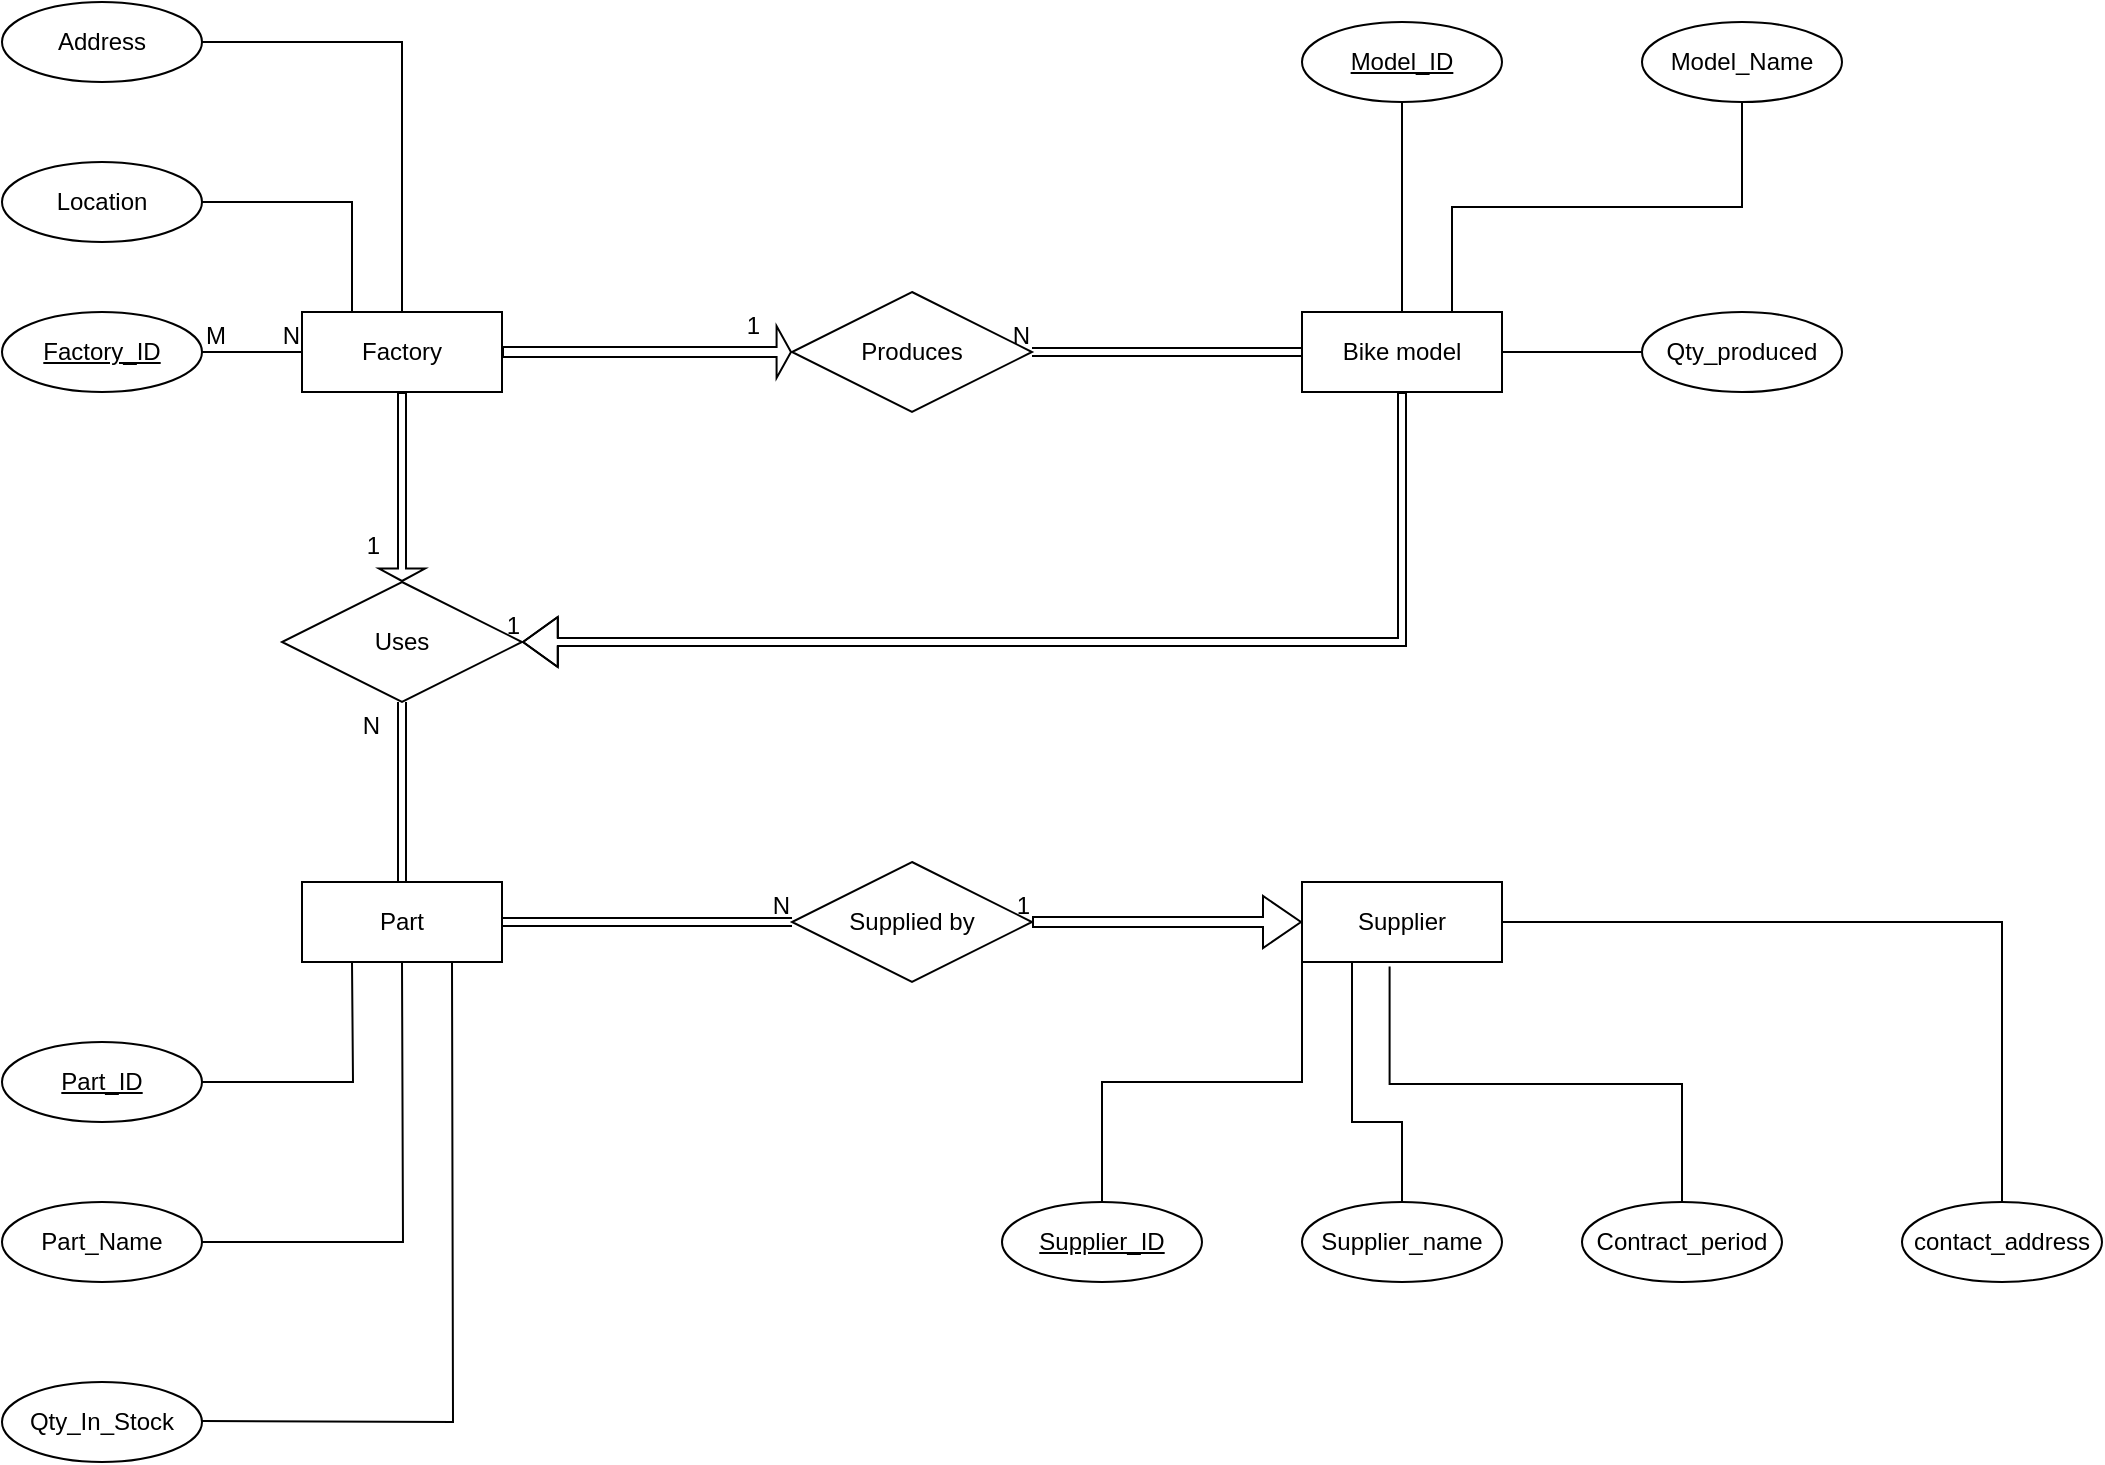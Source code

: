 <mxfile version="24.3.1" type="github">
  <diagram id="R2lEEEUBdFMjLlhIrx00" name="Page-1">
    <mxGraphModel dx="1846" dy="582" grid="1" gridSize="10" guides="1" tooltips="1" connect="1" arrows="1" fold="1" page="1" pageScale="1" pageWidth="850" pageHeight="1100" math="0" shadow="0" extFonts="Permanent Marker^https://fonts.googleapis.com/css?family=Permanent+Marker">
      <root>
        <mxCell id="0" />
        <mxCell id="1" parent="0" />
        <mxCell id="lG-DeSuz2KqsoeOrAYIB-4" value="Factory" style="whiteSpace=wrap;html=1;align=center;" vertex="1" parent="1">
          <mxGeometry x="120" y="235" width="100" height="40" as="geometry" />
        </mxCell>
        <mxCell id="lG-DeSuz2KqsoeOrAYIB-5" value="Bike model" style="whiteSpace=wrap;html=1;align=center;" vertex="1" parent="1">
          <mxGeometry x="620" y="235" width="100" height="40" as="geometry" />
        </mxCell>
        <mxCell id="lG-DeSuz2KqsoeOrAYIB-6" value="Supplier" style="whiteSpace=wrap;html=1;align=center;" vertex="1" parent="1">
          <mxGeometry x="620" y="520" width="100" height="40" as="geometry" />
        </mxCell>
        <mxCell id="lG-DeSuz2KqsoeOrAYIB-8" value="Supplied by" style="shape=rhombus;perimeter=rhombusPerimeter;whiteSpace=wrap;html=1;align=center;" vertex="1" parent="1">
          <mxGeometry x="365" y="510" width="120" height="60" as="geometry" />
        </mxCell>
        <mxCell id="lG-DeSuz2KqsoeOrAYIB-9" value="Uses" style="shape=rhombus;perimeter=rhombusPerimeter;whiteSpace=wrap;html=1;align=center;" vertex="1" parent="1">
          <mxGeometry x="110" y="370" width="120" height="60" as="geometry" />
        </mxCell>
        <mxCell id="lG-DeSuz2KqsoeOrAYIB-3" value="Produces" style="shape=rhombus;perimeter=rhombusPerimeter;whiteSpace=wrap;html=1;align=center;" vertex="1" parent="1">
          <mxGeometry x="365" y="225" width="120" height="60" as="geometry" />
        </mxCell>
        <mxCell id="lG-DeSuz2KqsoeOrAYIB-11" value="" style="shape=flexArrow;html=1;rounded=0;entryX=0;entryY=0.5;entryDx=0;entryDy=0;exitX=1;exitY=0.5;exitDx=0;exitDy=0;width=5;endSize=2.07;" edge="1" parent="1" source="lG-DeSuz2KqsoeOrAYIB-4" target="lG-DeSuz2KqsoeOrAYIB-3">
          <mxGeometry relative="1" as="geometry">
            <mxPoint x="510" y="440" as="sourcePoint" />
            <mxPoint x="350" y="440" as="targetPoint" />
          </mxGeometry>
        </mxCell>
        <mxCell id="lG-DeSuz2KqsoeOrAYIB-12" value="1" style="resizable=0;html=1;whiteSpace=wrap;align=right;verticalAlign=bottom;" connectable="0" vertex="1" parent="lG-DeSuz2KqsoeOrAYIB-11">
          <mxGeometry x="1" relative="1" as="geometry">
            <mxPoint x="-15" y="-5" as="offset" />
          </mxGeometry>
        </mxCell>
        <mxCell id="lG-DeSuz2KqsoeOrAYIB-13" value="" style="endArrow=none;html=1;rounded=0;exitX=0;exitY=0.5;exitDx=0;exitDy=0;entryX=1;entryY=0.5;entryDx=0;entryDy=0;shape=link;" edge="1" parent="1" source="lG-DeSuz2KqsoeOrAYIB-5" target="lG-DeSuz2KqsoeOrAYIB-3">
          <mxGeometry relative="1" as="geometry">
            <mxPoint x="350" y="440" as="sourcePoint" />
            <mxPoint x="510" y="440" as="targetPoint" />
          </mxGeometry>
        </mxCell>
        <mxCell id="lG-DeSuz2KqsoeOrAYIB-14" value="N" style="resizable=0;html=1;whiteSpace=wrap;align=right;verticalAlign=bottom;" connectable="0" vertex="1" parent="lG-DeSuz2KqsoeOrAYIB-13">
          <mxGeometry x="1" relative="1" as="geometry" />
        </mxCell>
        <mxCell id="lG-DeSuz2KqsoeOrAYIB-15" value="" style="shape=flexArrow;html=1;rounded=0;entryX=0.5;entryY=0;entryDx=0;entryDy=0;strokeWidth=1;endArrow=block;endFill=0;startArrow=none;startFill=0;endWidth=18;endSize=1.73;width=4;exitX=0.5;exitY=1;exitDx=0;exitDy=0;" edge="1" parent="1" source="lG-DeSuz2KqsoeOrAYIB-4" target="lG-DeSuz2KqsoeOrAYIB-9">
          <mxGeometry relative="1" as="geometry">
            <mxPoint x="220" y="300" as="sourcePoint" />
            <mxPoint x="510" y="440" as="targetPoint" />
          </mxGeometry>
        </mxCell>
        <mxCell id="lG-DeSuz2KqsoeOrAYIB-16" value="1" style="resizable=0;html=1;whiteSpace=wrap;align=right;verticalAlign=bottom;" connectable="0" vertex="1" parent="lG-DeSuz2KqsoeOrAYIB-15">
          <mxGeometry x="1" relative="1" as="geometry">
            <mxPoint x="-10" y="-10" as="offset" />
          </mxGeometry>
        </mxCell>
        <mxCell id="lG-DeSuz2KqsoeOrAYIB-17" value="" style="shape=link;html=1;rounded=0;exitX=0.5;exitY=0;exitDx=0;exitDy=0;entryX=0.5;entryY=1;entryDx=0;entryDy=0;" edge="1" parent="1" target="lG-DeSuz2KqsoeOrAYIB-9">
          <mxGeometry relative="1" as="geometry">
            <mxPoint x="170" y="520" as="sourcePoint" />
            <mxPoint x="510" y="440" as="targetPoint" />
          </mxGeometry>
        </mxCell>
        <mxCell id="lG-DeSuz2KqsoeOrAYIB-18" value="N" style="resizable=0;html=1;whiteSpace=wrap;align=right;verticalAlign=bottom;" connectable="0" vertex="1" parent="lG-DeSuz2KqsoeOrAYIB-17">
          <mxGeometry x="1" relative="1" as="geometry">
            <mxPoint x="-10" y="20" as="offset" />
          </mxGeometry>
        </mxCell>
        <mxCell id="lG-DeSuz2KqsoeOrAYIB-20" value="" style="shape=link;html=1;rounded=0;exitX=1;exitY=0.5;exitDx=0;exitDy=0;entryX=0;entryY=0.5;entryDx=0;entryDy=0;" edge="1" parent="1" target="lG-DeSuz2KqsoeOrAYIB-8">
          <mxGeometry relative="1" as="geometry">
            <mxPoint x="220" y="540" as="sourcePoint" />
            <mxPoint x="510" y="440" as="targetPoint" />
          </mxGeometry>
        </mxCell>
        <mxCell id="lG-DeSuz2KqsoeOrAYIB-21" value="N" style="resizable=0;html=1;whiteSpace=wrap;align=right;verticalAlign=bottom;" connectable="0" vertex="1" parent="lG-DeSuz2KqsoeOrAYIB-20">
          <mxGeometry x="1" relative="1" as="geometry" />
        </mxCell>
        <mxCell id="lG-DeSuz2KqsoeOrAYIB-22" value="" style="shape=flexArrow;html=1;rounded=0;entryX=1;entryY=0.5;entryDx=0;entryDy=0;exitX=0;exitY=0.5;exitDx=0;exitDy=0;width=5;endSize=4.2;startArrow=block;endArrow=none;endFill=0;" edge="1" parent="1" source="lG-DeSuz2KqsoeOrAYIB-6" target="lG-DeSuz2KqsoeOrAYIB-8">
          <mxGeometry relative="1" as="geometry">
            <mxPoint x="350" y="440" as="sourcePoint" />
            <mxPoint x="510" y="440" as="targetPoint" />
          </mxGeometry>
        </mxCell>
        <mxCell id="lG-DeSuz2KqsoeOrAYIB-23" value="1" style="resizable=0;html=1;whiteSpace=wrap;align=right;verticalAlign=bottom;" connectable="0" vertex="1" parent="lG-DeSuz2KqsoeOrAYIB-22">
          <mxGeometry x="1" relative="1" as="geometry" />
        </mxCell>
        <mxCell id="lG-DeSuz2KqsoeOrAYIB-25" value="" style="shape=flexArrow;html=1;rounded=0;entryX=1;entryY=0.5;entryDx=0;entryDy=0;exitX=0.5;exitY=1;exitDx=0;exitDy=0;edgeStyle=orthogonalEdgeStyle;width=4;endSize=5.47;" edge="1" parent="1" source="lG-DeSuz2KqsoeOrAYIB-5" target="lG-DeSuz2KqsoeOrAYIB-9">
          <mxGeometry relative="1" as="geometry">
            <mxPoint x="350" y="440" as="sourcePoint" />
            <mxPoint x="510" y="440" as="targetPoint" />
          </mxGeometry>
        </mxCell>
        <mxCell id="lG-DeSuz2KqsoeOrAYIB-26" value="1" style="resizable=0;html=1;whiteSpace=wrap;align=right;verticalAlign=bottom;" connectable="0" vertex="1" parent="lG-DeSuz2KqsoeOrAYIB-25">
          <mxGeometry x="1" relative="1" as="geometry" />
        </mxCell>
        <mxCell id="lG-DeSuz2KqsoeOrAYIB-27" value="Factory_ID" style="ellipse;whiteSpace=wrap;html=1;align=center;fontStyle=4;" vertex="1" parent="1">
          <mxGeometry x="-30" y="235" width="100" height="40" as="geometry" />
        </mxCell>
        <mxCell id="lG-DeSuz2KqsoeOrAYIB-28" value="" style="endArrow=none;html=1;rounded=0;exitX=1;exitY=0.5;exitDx=0;exitDy=0;entryX=0;entryY=0.5;entryDx=0;entryDy=0;" edge="1" parent="1" source="lG-DeSuz2KqsoeOrAYIB-27" target="lG-DeSuz2KqsoeOrAYIB-4">
          <mxGeometry relative="1" as="geometry">
            <mxPoint x="350" y="340" as="sourcePoint" />
            <mxPoint x="510" y="340" as="targetPoint" />
          </mxGeometry>
        </mxCell>
        <mxCell id="lG-DeSuz2KqsoeOrAYIB-29" value="M" style="resizable=0;html=1;whiteSpace=wrap;align=left;verticalAlign=bottom;" connectable="0" vertex="1" parent="lG-DeSuz2KqsoeOrAYIB-28">
          <mxGeometry x="-1" relative="1" as="geometry" />
        </mxCell>
        <mxCell id="lG-DeSuz2KqsoeOrAYIB-30" value="N" style="resizable=0;html=1;whiteSpace=wrap;align=right;verticalAlign=bottom;" connectable="0" vertex="1" parent="lG-DeSuz2KqsoeOrAYIB-28">
          <mxGeometry x="1" relative="1" as="geometry" />
        </mxCell>
        <mxCell id="lG-DeSuz2KqsoeOrAYIB-32" value="Location" style="ellipse;whiteSpace=wrap;html=1;align=center;" vertex="1" parent="1">
          <mxGeometry x="-30" y="160" width="100" height="40" as="geometry" />
        </mxCell>
        <mxCell id="lG-DeSuz2KqsoeOrAYIB-33" value="Address" style="ellipse;whiteSpace=wrap;html=1;align=center;" vertex="1" parent="1">
          <mxGeometry x="-30" y="80" width="100" height="40" as="geometry" />
        </mxCell>
        <mxCell id="lG-DeSuz2KqsoeOrAYIB-35" value="" style="endArrow=none;html=1;rounded=0;exitX=1;exitY=0.5;exitDx=0;exitDy=0;entryX=0.25;entryY=0;entryDx=0;entryDy=0;edgeStyle=orthogonalEdgeStyle;" edge="1" parent="1" source="lG-DeSuz2KqsoeOrAYIB-32" target="lG-DeSuz2KqsoeOrAYIB-4">
          <mxGeometry relative="1" as="geometry">
            <mxPoint x="350" y="340" as="sourcePoint" />
            <mxPoint x="510" y="340" as="targetPoint" />
          </mxGeometry>
        </mxCell>
        <mxCell id="lG-DeSuz2KqsoeOrAYIB-36" value="" style="endArrow=none;html=1;rounded=0;exitX=1;exitY=0.5;exitDx=0;exitDy=0;entryX=0.5;entryY=0;entryDx=0;entryDy=0;edgeStyle=orthogonalEdgeStyle;" edge="1" parent="1" source="lG-DeSuz2KqsoeOrAYIB-33" target="lG-DeSuz2KqsoeOrAYIB-4">
          <mxGeometry relative="1" as="geometry">
            <mxPoint x="350" y="340" as="sourcePoint" />
            <mxPoint x="510" y="340" as="targetPoint" />
          </mxGeometry>
        </mxCell>
        <mxCell id="lG-DeSuz2KqsoeOrAYIB-37" value="Part_ID" style="ellipse;whiteSpace=wrap;html=1;align=center;fontStyle=4;" vertex="1" parent="1">
          <mxGeometry x="-30" y="600" width="100" height="40" as="geometry" />
        </mxCell>
        <mxCell id="lG-DeSuz2KqsoeOrAYIB-38" value="Part_Name" style="ellipse;whiteSpace=wrap;html=1;align=center;" vertex="1" parent="1">
          <mxGeometry x="-30" y="680" width="100" height="40" as="geometry" />
        </mxCell>
        <mxCell id="lG-DeSuz2KqsoeOrAYIB-39" value="Qty_In_Stock" style="ellipse;whiteSpace=wrap;html=1;align=center;" vertex="1" parent="1">
          <mxGeometry x="-30" y="770" width="100" height="40" as="geometry" />
        </mxCell>
        <mxCell id="lG-DeSuz2KqsoeOrAYIB-40" value="" style="endArrow=none;html=1;rounded=0;exitX=1;exitY=0.5;exitDx=0;exitDy=0;entryX=0.25;entryY=1;entryDx=0;entryDy=0;edgeStyle=orthogonalEdgeStyle;" edge="1" parent="1" source="lG-DeSuz2KqsoeOrAYIB-37">
          <mxGeometry relative="1" as="geometry">
            <mxPoint x="350" y="740" as="sourcePoint" />
            <mxPoint x="145" y="560" as="targetPoint" />
          </mxGeometry>
        </mxCell>
        <mxCell id="lG-DeSuz2KqsoeOrAYIB-42" value="" style="endArrow=none;html=1;rounded=0;exitX=1;exitY=0.5;exitDx=0;exitDy=0;entryX=0.5;entryY=1;entryDx=0;entryDy=0;edgeStyle=orthogonalEdgeStyle;" edge="1" parent="1" source="lG-DeSuz2KqsoeOrAYIB-38">
          <mxGeometry relative="1" as="geometry">
            <mxPoint x="350" y="740" as="sourcePoint" />
            <mxPoint x="170" y="560" as="targetPoint" />
          </mxGeometry>
        </mxCell>
        <mxCell id="lG-DeSuz2KqsoeOrAYIB-43" value="" style="endArrow=none;html=1;rounded=0;entryX=0.75;entryY=1;entryDx=0;entryDy=0;edgeStyle=orthogonalEdgeStyle;" edge="1" parent="1">
          <mxGeometry relative="1" as="geometry">
            <mxPoint x="70" y="789.5" as="sourcePoint" />
            <mxPoint x="195" y="560" as="targetPoint" />
          </mxGeometry>
        </mxCell>
        <mxCell id="lG-DeSuz2KqsoeOrAYIB-45" value="Supplier_name" style="ellipse;whiteSpace=wrap;html=1;align=center;" vertex="1" parent="1">
          <mxGeometry x="620" y="680" width="100" height="40" as="geometry" />
        </mxCell>
        <mxCell id="lG-DeSuz2KqsoeOrAYIB-46" value="Supplier_ID" style="ellipse;whiteSpace=wrap;html=1;align=center;fontStyle=4;" vertex="1" parent="1">
          <mxGeometry x="470" y="680" width="100" height="40" as="geometry" />
        </mxCell>
        <mxCell id="lG-DeSuz2KqsoeOrAYIB-47" value="Contract_period" style="ellipse;whiteSpace=wrap;html=1;align=center;" vertex="1" parent="1">
          <mxGeometry x="760" y="680" width="100" height="40" as="geometry" />
        </mxCell>
        <mxCell id="lG-DeSuz2KqsoeOrAYIB-48" value="contact_address" style="ellipse;whiteSpace=wrap;html=1;align=center;" vertex="1" parent="1">
          <mxGeometry x="920" y="680" width="100" height="40" as="geometry" />
        </mxCell>
        <mxCell id="lG-DeSuz2KqsoeOrAYIB-49" value="" style="endArrow=none;html=1;rounded=0;exitX=0.5;exitY=0;exitDx=0;exitDy=0;entryX=0;entryY=1;entryDx=0;entryDy=0;edgeStyle=orthogonalEdgeStyle;" edge="1" parent="1" source="lG-DeSuz2KqsoeOrAYIB-46" target="lG-DeSuz2KqsoeOrAYIB-6">
          <mxGeometry relative="1" as="geometry">
            <mxPoint x="840" y="540" as="sourcePoint" />
            <mxPoint x="1000" y="540" as="targetPoint" />
          </mxGeometry>
        </mxCell>
        <mxCell id="lG-DeSuz2KqsoeOrAYIB-50" value="" style="endArrow=none;html=1;rounded=0;exitX=0.5;exitY=0;exitDx=0;exitDy=0;entryX=0.25;entryY=1;entryDx=0;entryDy=0;edgeStyle=orthogonalEdgeStyle;" edge="1" parent="1" source="lG-DeSuz2KqsoeOrAYIB-45" target="lG-DeSuz2KqsoeOrAYIB-6">
          <mxGeometry relative="1" as="geometry">
            <mxPoint x="840" y="540" as="sourcePoint" />
            <mxPoint x="1000" y="540" as="targetPoint" />
            <Array as="points">
              <mxPoint x="670" y="640" />
              <mxPoint x="645" y="640" />
            </Array>
          </mxGeometry>
        </mxCell>
        <mxCell id="lG-DeSuz2KqsoeOrAYIB-51" value="" style="endArrow=none;html=1;rounded=0;exitX=0.438;exitY=1.055;exitDx=0;exitDy=0;exitPerimeter=0;entryX=0.5;entryY=0;entryDx=0;entryDy=0;edgeStyle=elbowEdgeStyle;elbow=vertical;" edge="1" parent="1" source="lG-DeSuz2KqsoeOrAYIB-6" target="lG-DeSuz2KqsoeOrAYIB-47">
          <mxGeometry relative="1" as="geometry">
            <mxPoint x="840" y="540" as="sourcePoint" />
            <mxPoint x="1000" y="540" as="targetPoint" />
          </mxGeometry>
        </mxCell>
        <mxCell id="lG-DeSuz2KqsoeOrAYIB-52" value="" style="endArrow=none;html=1;rounded=0;exitX=1;exitY=0.5;exitDx=0;exitDy=0;entryX=0.5;entryY=0;entryDx=0;entryDy=0;edgeStyle=orthogonalEdgeStyle;" edge="1" parent="1" source="lG-DeSuz2KqsoeOrAYIB-6" target="lG-DeSuz2KqsoeOrAYIB-48">
          <mxGeometry relative="1" as="geometry">
            <mxPoint x="840" y="540" as="sourcePoint" />
            <mxPoint x="1000" y="540" as="targetPoint" />
          </mxGeometry>
        </mxCell>
        <mxCell id="lG-DeSuz2KqsoeOrAYIB-55" value="Model_ID" style="ellipse;whiteSpace=wrap;html=1;align=center;fontStyle=4;" vertex="1" parent="1">
          <mxGeometry x="620" y="90" width="100" height="40" as="geometry" />
        </mxCell>
        <mxCell id="lG-DeSuz2KqsoeOrAYIB-56" value="Model_Name" style="ellipse;whiteSpace=wrap;html=1;align=center;" vertex="1" parent="1">
          <mxGeometry x="790" y="90" width="100" height="40" as="geometry" />
        </mxCell>
        <mxCell id="lG-DeSuz2KqsoeOrAYIB-57" value="Qty_produced" style="ellipse;whiteSpace=wrap;html=1;align=center;" vertex="1" parent="1">
          <mxGeometry x="790" y="235" width="100" height="40" as="geometry" />
        </mxCell>
        <mxCell id="lG-DeSuz2KqsoeOrAYIB-58" value="" style="endArrow=none;html=1;rounded=0;exitX=0.5;exitY=1;exitDx=0;exitDy=0;entryX=0.5;entryY=0;entryDx=0;entryDy=0;" edge="1" parent="1" source="lG-DeSuz2KqsoeOrAYIB-55" target="lG-DeSuz2KqsoeOrAYIB-5">
          <mxGeometry relative="1" as="geometry">
            <mxPoint x="540" y="270" as="sourcePoint" />
            <mxPoint x="700" y="270" as="targetPoint" />
          </mxGeometry>
        </mxCell>
        <mxCell id="lG-DeSuz2KqsoeOrAYIB-60" value="" style="endArrow=none;html=1;rounded=0;exitX=0.5;exitY=1;exitDx=0;exitDy=0;entryX=0.75;entryY=0;entryDx=0;entryDy=0;edgeStyle=orthogonalEdgeStyle;" edge="1" parent="1" source="lG-DeSuz2KqsoeOrAYIB-56" target="lG-DeSuz2KqsoeOrAYIB-5">
          <mxGeometry relative="1" as="geometry">
            <mxPoint x="540" y="270" as="sourcePoint" />
            <mxPoint x="700" y="270" as="targetPoint" />
          </mxGeometry>
        </mxCell>
        <mxCell id="lG-DeSuz2KqsoeOrAYIB-61" value="" style="endArrow=none;html=1;rounded=0;exitX=0;exitY=0.5;exitDx=0;exitDy=0;entryX=1;entryY=0.5;entryDx=0;entryDy=0;" edge="1" parent="1" source="lG-DeSuz2KqsoeOrAYIB-57" target="lG-DeSuz2KqsoeOrAYIB-5">
          <mxGeometry relative="1" as="geometry">
            <mxPoint x="540" y="270" as="sourcePoint" />
            <mxPoint x="700" y="270" as="targetPoint" />
          </mxGeometry>
        </mxCell>
        <mxCell id="lG-DeSuz2KqsoeOrAYIB-62" value="Part" style="whiteSpace=wrap;html=1;align=center;" vertex="1" parent="1">
          <mxGeometry x="120" y="520" width="100" height="40" as="geometry" />
        </mxCell>
      </root>
    </mxGraphModel>
  </diagram>
</mxfile>
